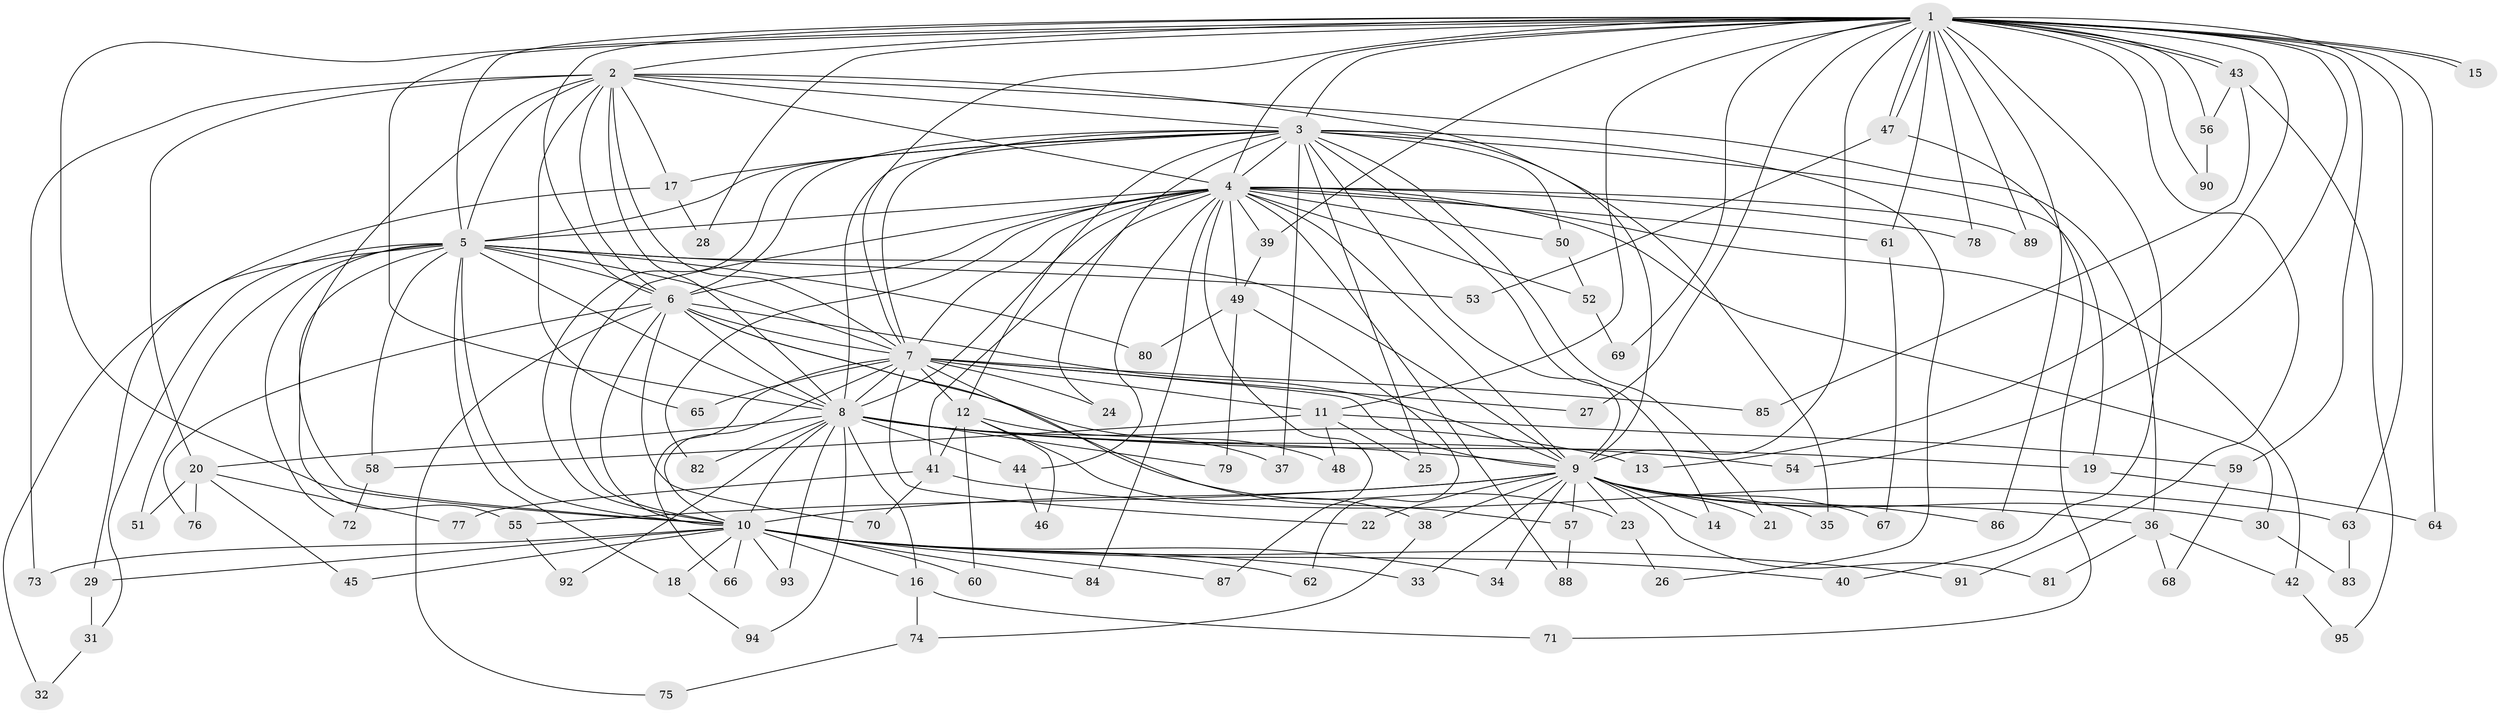 // coarse degree distribution, {26: 0.017543859649122806, 13: 0.017543859649122806, 17: 0.017543859649122806, 19: 0.03508771929824561, 16: 0.03508771929824561, 15: 0.017543859649122806, 18: 0.017543859649122806, 6: 0.03508771929824561, 7: 0.017543859649122806, 2: 0.43859649122807015, 5: 0.07017543859649122, 4: 0.07017543859649122, 3: 0.21052631578947367}
// Generated by graph-tools (version 1.1) at 2025/17/03/04/25 18:17:21]
// undirected, 95 vertices, 215 edges
graph export_dot {
graph [start="1"]
  node [color=gray90,style=filled];
  1;
  2;
  3;
  4;
  5;
  6;
  7;
  8;
  9;
  10;
  11;
  12;
  13;
  14;
  15;
  16;
  17;
  18;
  19;
  20;
  21;
  22;
  23;
  24;
  25;
  26;
  27;
  28;
  29;
  30;
  31;
  32;
  33;
  34;
  35;
  36;
  37;
  38;
  39;
  40;
  41;
  42;
  43;
  44;
  45;
  46;
  47;
  48;
  49;
  50;
  51;
  52;
  53;
  54;
  55;
  56;
  57;
  58;
  59;
  60;
  61;
  62;
  63;
  64;
  65;
  66;
  67;
  68;
  69;
  70;
  71;
  72;
  73;
  74;
  75;
  76;
  77;
  78;
  79;
  80;
  81;
  82;
  83;
  84;
  85;
  86;
  87;
  88;
  89;
  90;
  91;
  92;
  93;
  94;
  95;
  1 -- 2;
  1 -- 3;
  1 -- 4;
  1 -- 5;
  1 -- 6;
  1 -- 7;
  1 -- 8;
  1 -- 9;
  1 -- 10;
  1 -- 11;
  1 -- 13;
  1 -- 15;
  1 -- 15;
  1 -- 27;
  1 -- 28;
  1 -- 39;
  1 -- 40;
  1 -- 43;
  1 -- 43;
  1 -- 47;
  1 -- 47;
  1 -- 54;
  1 -- 56;
  1 -- 59;
  1 -- 61;
  1 -- 63;
  1 -- 64;
  1 -- 69;
  1 -- 78;
  1 -- 86;
  1 -- 89;
  1 -- 90;
  1 -- 91;
  2 -- 3;
  2 -- 4;
  2 -- 5;
  2 -- 6;
  2 -- 7;
  2 -- 8;
  2 -- 9;
  2 -- 10;
  2 -- 17;
  2 -- 20;
  2 -- 36;
  2 -- 65;
  2 -- 73;
  3 -- 4;
  3 -- 5;
  3 -- 6;
  3 -- 7;
  3 -- 8;
  3 -- 9;
  3 -- 10;
  3 -- 12;
  3 -- 14;
  3 -- 17;
  3 -- 19;
  3 -- 21;
  3 -- 24;
  3 -- 25;
  3 -- 26;
  3 -- 35;
  3 -- 37;
  3 -- 50;
  4 -- 5;
  4 -- 6;
  4 -- 7;
  4 -- 8;
  4 -- 9;
  4 -- 10;
  4 -- 30;
  4 -- 39;
  4 -- 41;
  4 -- 42;
  4 -- 44;
  4 -- 49;
  4 -- 50;
  4 -- 52;
  4 -- 61;
  4 -- 78;
  4 -- 82;
  4 -- 84;
  4 -- 87;
  4 -- 88;
  4 -- 89;
  5 -- 6;
  5 -- 7;
  5 -- 8;
  5 -- 9;
  5 -- 10;
  5 -- 18;
  5 -- 31;
  5 -- 32;
  5 -- 51;
  5 -- 53;
  5 -- 55;
  5 -- 58;
  5 -- 72;
  5 -- 80;
  6 -- 7;
  6 -- 8;
  6 -- 9;
  6 -- 10;
  6 -- 23;
  6 -- 48;
  6 -- 70;
  6 -- 75;
  6 -- 76;
  7 -- 8;
  7 -- 9;
  7 -- 10;
  7 -- 11;
  7 -- 12;
  7 -- 22;
  7 -- 24;
  7 -- 27;
  7 -- 57;
  7 -- 65;
  7 -- 66;
  7 -- 85;
  8 -- 9;
  8 -- 10;
  8 -- 13;
  8 -- 16;
  8 -- 19;
  8 -- 20;
  8 -- 44;
  8 -- 54;
  8 -- 79;
  8 -- 82;
  8 -- 92;
  8 -- 93;
  8 -- 94;
  9 -- 10;
  9 -- 14;
  9 -- 21;
  9 -- 22;
  9 -- 23;
  9 -- 30;
  9 -- 33;
  9 -- 34;
  9 -- 35;
  9 -- 36;
  9 -- 38;
  9 -- 55;
  9 -- 57;
  9 -- 67;
  9 -- 81;
  9 -- 86;
  10 -- 16;
  10 -- 18;
  10 -- 29;
  10 -- 33;
  10 -- 34;
  10 -- 40;
  10 -- 45;
  10 -- 60;
  10 -- 62;
  10 -- 66;
  10 -- 73;
  10 -- 84;
  10 -- 87;
  10 -- 91;
  10 -- 93;
  11 -- 25;
  11 -- 48;
  11 -- 58;
  11 -- 59;
  12 -- 37;
  12 -- 38;
  12 -- 41;
  12 -- 46;
  12 -- 60;
  16 -- 71;
  16 -- 74;
  17 -- 28;
  17 -- 29;
  18 -- 94;
  19 -- 64;
  20 -- 45;
  20 -- 51;
  20 -- 76;
  20 -- 77;
  23 -- 26;
  29 -- 31;
  30 -- 83;
  31 -- 32;
  36 -- 42;
  36 -- 68;
  36 -- 81;
  38 -- 74;
  39 -- 49;
  41 -- 63;
  41 -- 70;
  41 -- 77;
  42 -- 95;
  43 -- 56;
  43 -- 85;
  43 -- 95;
  44 -- 46;
  47 -- 53;
  47 -- 71;
  49 -- 62;
  49 -- 79;
  49 -- 80;
  50 -- 52;
  52 -- 69;
  55 -- 92;
  56 -- 90;
  57 -- 88;
  58 -- 72;
  59 -- 68;
  61 -- 67;
  63 -- 83;
  74 -- 75;
}

